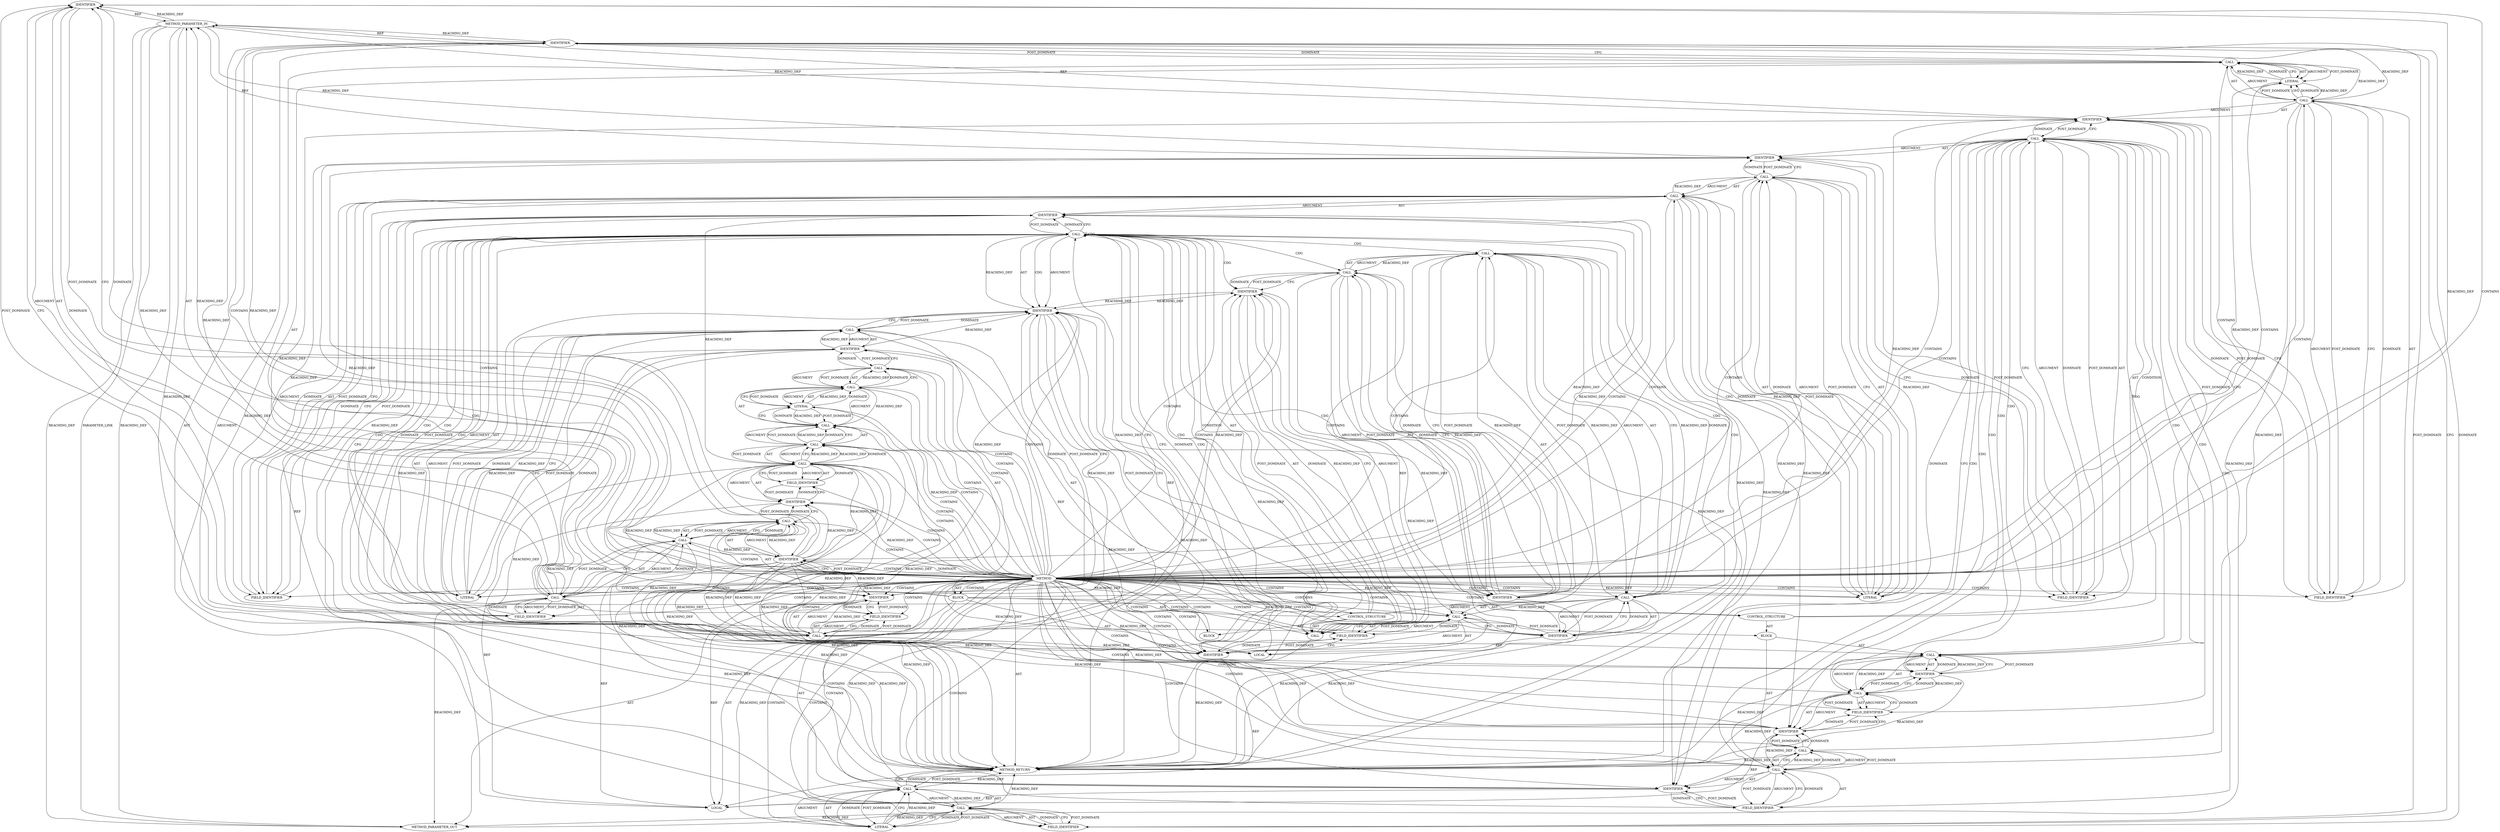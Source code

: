 digraph {
  8804 [label=IDENTIFIER ORDER=1 ARGUMENT_INDEX=1 CODE="strp" COLUMN_NUMBER=46 LINE_NUMBER=193 TYPE_FULL_NAME="tls_strparser*" NAME="strp"]
  8797 [label=METHOD_PARAMETER_IN ORDER=1 CODE="struct tls_strparser *strp" IS_VARIADIC=false COLUMN_NUMBER=40 LINE_NUMBER=191 TYPE_FULL_NAME="tls_strparser*" EVALUATION_STRATEGY="BY_VALUE" INDEX=1 NAME="strp"]
  8847 [label=IDENTIFIER ORDER=1 ARGUMENT_INDEX=1 CODE="shinfo" COLUMN_NUMBER=18 LINE_NUMBER=202 TYPE_FULL_NAME="skb_shared_info*" NAME="shinfo"]
  8828 [label=CALL ORDER=1 ARGUMENT_INDEX=1 CODE="&shinfo->frags[i]" COLUMN_NUMBER=20 METHOD_FULL_NAME="<operator>.addressOf" LINE_NUMBER=199 TYPE_FULL_NAME="<empty>" DISPATCH_TYPE="STATIC_DISPATCH" SIGNATURE="" NAME="<operator>.addressOf"]
  8823 [label=IDENTIFIER ORDER=1 ARGUMENT_INDEX=1 CODE="shinfo" COLUMN_NUMBER=18 LINE_NUMBER=198 TYPE_FULL_NAME="skb_shared_info*" NAME="shinfo"]
  8813 [label=FIELD_IDENTIFIER ORDER=2 ARGUMENT_INDEX=2 CODE="dataref" COLUMN_NUMBER=38 LINE_NUMBER=196 CANONICAL_NAME="dataref"]
  8842 [label=IDENTIFIER ORDER=1 ARGUMENT_INDEX=1 CODE="strp" COLUMN_NUMBER=6 LINE_NUMBER=201 TYPE_FULL_NAME="tls_strparser*" NAME="strp"]
  8846 [label=CALL ORDER=1 ARGUMENT_INDEX=1 CODE="shinfo->frag_list" COLUMN_NUMBER=18 METHOD_FULL_NAME="<operator>.indirectFieldAccess" LINE_NUMBER=202 TYPE_FULL_NAME="<empty>" DISPATCH_TYPE="STATIC_DISPATCH" SIGNATURE="" NAME="<operator>.indirectFieldAccess"]
  8829 [label=CALL ORDER=1 ARGUMENT_INDEX=1 CODE="shinfo->frags[i]" COLUMN_NUMBER=21 METHOD_FULL_NAME="<operator>.indirectIndexAccess" LINE_NUMBER=199 TYPE_FULL_NAME="<empty>" DISPATCH_TYPE="STATIC_DISPATCH" SIGNATURE="" NAME="<operator>.indirectIndexAccess"]
  8830 [label=CALL ORDER=1 ARGUMENT_INDEX=1 CODE="shinfo->frags" COLUMN_NUMBER=21 METHOD_FULL_NAME="<operator>.indirectFieldAccess" LINE_NUMBER=199 TYPE_FULL_NAME="<empty>" DISPATCH_TYPE="STATIC_DISPATCH" SIGNATURE="" NAME="<operator>.indirectFieldAccess"]
  8856 [label=IDENTIFIER ORDER=1 ARGUMENT_INDEX=1 CODE="strp" COLUMN_NUMBER=2 LINE_NUMBER=205 TYPE_FULL_NAME="tls_strparser*" NAME="strp"]
  8833 [label=IDENTIFIER ORDER=2 ARGUMENT_INDEX=2 CODE="i" COLUMN_NUMBER=35 LINE_NUMBER=199 TYPE_FULL_NAME="int" NAME="i"]
  8827 [label=CALL ORDER=4 ARGUMENT_INDEX=-1 CODE="__skb_frag_unref(&shinfo->frags[i], false)" COLUMN_NUMBER=3 METHOD_FULL_NAME="__skb_frag_unref" LINE_NUMBER=199 TYPE_FULL_NAME="<empty>" DISPATCH_TYPE="STATIC_DISPATCH" SIGNATURE="" NAME="__skb_frag_unref"]
  8803 [label=CALL ORDER=1 ARGUMENT_INDEX=1 CODE="strp->anchor" COLUMN_NUMBER=46 METHOD_FULL_NAME="<operator>.indirectFieldAccess" LINE_NUMBER=193 TYPE_FULL_NAME="<empty>" DISPATCH_TYPE="STATIC_DISPATCH" SIGNATURE="" NAME="<operator>.indirectFieldAccess"]
  8850 [label=CALL ORDER=1 ARGUMENT_INDEX=1 CODE="shinfo->frag_list" COLUMN_NUMBER=3 METHOD_FULL_NAME="<operator>.indirectFieldAccess" LINE_NUMBER=203 TYPE_FULL_NAME="<empty>" DISPATCH_TYPE="STATIC_DISPATCH" SIGNATURE="" NAME="<operator>.indirectFieldAccess"]
  8862 [label=FIELD_IDENTIFIER ORDER=2 ARGUMENT_INDEX=2 CODE="mixed_decrypted" COLUMN_NUMBER=2 LINE_NUMBER=206 CANONICAL_NAME="mixed_decrypted"]
  8816 [label=BLOCK ORDER=1 ARGUMENT_INDEX=-1 CODE="<empty>" COLUMN_NUMBER=2 LINE_NUMBER=198 TYPE_FULL_NAME="void"]
  8841 [label=CALL ORDER=1 ARGUMENT_INDEX=-1 CODE="strp->copy_mode" COLUMN_NUMBER=6 METHOD_FULL_NAME="<operator>.indirectFieldAccess" LINE_NUMBER=201 TYPE_FULL_NAME="<empty>" DISPATCH_TYPE="STATIC_DISPATCH" SIGNATURE="" NAME="<operator>.indirectFieldAccess"]
  8832 [label=FIELD_IDENTIFIER ORDER=2 ARGUMENT_INDEX=2 CODE="frags" COLUMN_NUMBER=21 LINE_NUMBER=199 CANONICAL_NAME="frags"]
  8859 [label=CALL ORDER=9 ARGUMENT_INDEX=-1 CODE="strp->mixed_decrypted = 0" COLUMN_NUMBER=2 METHOD_FULL_NAME="<operator>.assignment" LINE_NUMBER=206 TYPE_FULL_NAME="<empty>" DISPATCH_TYPE="STATIC_DISPATCH" SIGNATURE="" NAME="<operator>.assignment"]
  8810 [label=CALL ORDER=1 ARGUMENT_INDEX=1 CODE="&shinfo->dataref" COLUMN_NUMBER=37 METHOD_FULL_NAME="<operator>.addressOf" LINE_NUMBER=196 TYPE_FULL_NAME="<empty>" DISPATCH_TYPE="STATIC_DISPATCH" SIGNATURE="" NAME="<operator>.addressOf"]
  8836 [label=CALL ORDER=1 ARGUMENT_INDEX=1 CODE="shinfo->nr_frags" COLUMN_NUMBER=2 METHOD_FULL_NAME="<operator>.indirectFieldAccess" LINE_NUMBER=200 TYPE_FULL_NAME="<empty>" DISPATCH_TYPE="STATIC_DISPATCH" SIGNATURE="" NAME="<operator>.indirectFieldAccess"]
  8840 [label=CONTROL_STRUCTURE CONTROL_STRUCTURE_TYPE="IF" ORDER=7 PARSER_TYPE_NAME="CASTIfStatement" ARGUMENT_INDEX=-1 CODE="if (strp->copy_mode)" COLUMN_NUMBER=2 LINE_NUMBER=201]
  8796 [label=METHOD COLUMN_NUMBER=1 LINE_NUMBER=191 COLUMN_NUMBER_END=1 IS_EXTERNAL=false SIGNATURE="void tls_strp_flush_anchor_copy (tls_strparser*)" NAME="tls_strp_flush_anchor_copy" AST_PARENT_TYPE="TYPE_DECL" AST_PARENT_FULL_NAME="tls_strp.c:<global>" ORDER=10 CODE="static void tls_strp_flush_anchor_copy(struct tls_strparser *strp)
{
	struct skb_shared_info *shinfo = skb_shinfo(strp->anchor);
	int i;

	DEBUG_NET_WARN_ON_ONCE(atomic_read(&shinfo->dataref) != 1);

	for (i = 0; i < shinfo->nr_frags; i++)
		__skb_frag_unref(&shinfo->frags[i], false);
	shinfo->nr_frags = 0;
	if (strp->copy_mode) {
		kfree_skb_list(shinfo->frag_list);
		shinfo->frag_list = NULL;
	}
	strp->copy_mode = 0;
	strp->mixed_decrypted = 0;
}" FULL_NAME="tls_strp_flush_anchor_copy" LINE_NUMBER_END=207 FILENAME="tls_strp.c"]
  8857 [label=FIELD_IDENTIFIER ORDER=2 ARGUMENT_INDEX=2 CODE="copy_mode" COLUMN_NUMBER=2 LINE_NUMBER=205 CANONICAL_NAME="copy_mode"]
  8860 [label=CALL ORDER=1 ARGUMENT_INDEX=1 CODE="strp->mixed_decrypted" COLUMN_NUMBER=2 METHOD_FULL_NAME="<operator>.indirectFieldAccess" LINE_NUMBER=206 TYPE_FULL_NAME="<empty>" DISPATCH_TYPE="STATIC_DISPATCH" SIGNATURE="" NAME="<operator>.indirectFieldAccess"]
  8852 [label=FIELD_IDENTIFIER ORDER=2 ARGUMENT_INDEX=2 CODE="frag_list" COLUMN_NUMBER=3 LINE_NUMBER=203 CANONICAL_NAME="frag_list"]
  8839 [label=LITERAL ORDER=2 ARGUMENT_INDEX=2 CODE="0" COLUMN_NUMBER=21 LINE_NUMBER=200 TYPE_FULL_NAME="int"]
  8844 [label=BLOCK ORDER=2 ARGUMENT_INDEX=-1 CODE="{
		kfree_skb_list(shinfo->frag_list);
		shinfo->frag_list = NULL;
	}" COLUMN_NUMBER=23 LINE_NUMBER=201 TYPE_FULL_NAME="void"]
  8802 [label=CALL ORDER=2 ARGUMENT_INDEX=2 CODE="skb_shinfo(strp->anchor)" COLUMN_NUMBER=35 METHOD_FULL_NAME="skb_shinfo" LINE_NUMBER=193 TYPE_FULL_NAME="<empty>" DISPATCH_TYPE="STATIC_DISPATCH" SIGNATURE="" NAME="skb_shinfo"]
  8831 [label=IDENTIFIER ORDER=1 ARGUMENT_INDEX=1 CODE="shinfo" COLUMN_NUMBER=21 LINE_NUMBER=199 TYPE_FULL_NAME="skb_shared_info*" NAME="shinfo"]
  8858 [label=LITERAL ORDER=2 ARGUMENT_INDEX=2 CODE="0" COLUMN_NUMBER=20 LINE_NUMBER=205 TYPE_FULL_NAME="int"]
  8805 [label=FIELD_IDENTIFIER ORDER=2 ARGUMENT_INDEX=2 CODE="anchor" COLUMN_NUMBER=46 LINE_NUMBER=193 CANONICAL_NAME="anchor"]
  8851 [label=IDENTIFIER ORDER=1 ARGUMENT_INDEX=1 CODE="shinfo" COLUMN_NUMBER=3 LINE_NUMBER=203 TYPE_FULL_NAME="skb_shared_info*" NAME="shinfo"]
  8811 [label=CALL ORDER=1 ARGUMENT_INDEX=1 CODE="shinfo->dataref" COLUMN_NUMBER=38 METHOD_FULL_NAME="<operator>.indirectFieldAccess" LINE_NUMBER=196 TYPE_FULL_NAME="<empty>" DISPATCH_TYPE="STATIC_DISPATCH" SIGNATURE="" NAME="<operator>.indirectFieldAccess"]
  8814 [label=LITERAL ORDER=2 ARGUMENT_INDEX=2 CODE="1" COLUMN_NUMBER=58 LINE_NUMBER=196 TYPE_FULL_NAME="int"]
  8837 [label=IDENTIFIER ORDER=1 ARGUMENT_INDEX=1 CODE="shinfo" COLUMN_NUMBER=2 LINE_NUMBER=200 TYPE_FULL_NAME="skb_shared_info*" NAME="shinfo"]
  8808 [label=CALL ORDER=1 ARGUMENT_INDEX=1 CODE="atomic_read(&shinfo->dataref) != 1" COLUMN_NUMBER=25 METHOD_FULL_NAME="<operator>.notEquals" LINE_NUMBER=196 TYPE_FULL_NAME="<empty>" DISPATCH_TYPE="STATIC_DISPATCH" SIGNATURE="" NAME="<operator>.notEquals"]
  8838 [label=FIELD_IDENTIFIER ORDER=2 ARGUMENT_INDEX=2 CODE="nr_frags" COLUMN_NUMBER=2 LINE_NUMBER=200 CANONICAL_NAME="nr_frags"]
  8834 [label=IDENTIFIER ORDER=2 ARGUMENT_INDEX=2 CODE="false" COLUMN_NUMBER=39 LINE_NUMBER=199 TYPE_FULL_NAME="ANY" NAME="false"]
  8848 [label=FIELD_IDENTIFIER ORDER=2 ARGUMENT_INDEX=2 CODE="frag_list" COLUMN_NUMBER=18 LINE_NUMBER=202 CANONICAL_NAME="frag_list"]
  8824 [label=FIELD_IDENTIFIER ORDER=2 ARGUMENT_INDEX=2 CODE="nr_frags" COLUMN_NUMBER=18 LINE_NUMBER=198 CANONICAL_NAME="nr_frags"]
  8864 [label=METHOD_RETURN ORDER=3 CODE="RET" COLUMN_NUMBER=1 LINE_NUMBER=191 TYPE_FULL_NAME="void" EVALUATION_STRATEGY="BY_VALUE"]
  8854 [label=CALL ORDER=8 ARGUMENT_INDEX=-1 CODE="strp->copy_mode = 0" COLUMN_NUMBER=2 METHOD_FULL_NAME="<operator>.assignment" LINE_NUMBER=205 TYPE_FULL_NAME="<empty>" DISPATCH_TYPE="STATIC_DISPATCH" SIGNATURE="" NAME="<operator>.assignment"]
  21515 [label=METHOD_PARAMETER_OUT ORDER=1 CODE="struct tls_strparser *strp" IS_VARIADIC=false COLUMN_NUMBER=40 LINE_NUMBER=191 TYPE_FULL_NAME="tls_strparser*" EVALUATION_STRATEGY="BY_VALUE" INDEX=1 NAME="strp"]
  8822 [label=CALL ORDER=2 ARGUMENT_INDEX=2 CODE="shinfo->nr_frags" COLUMN_NUMBER=18 METHOD_FULL_NAME="<operator>.indirectFieldAccess" LINE_NUMBER=198 TYPE_FULL_NAME="<empty>" DISPATCH_TYPE="STATIC_DISPATCH" SIGNATURE="" NAME="<operator>.indirectFieldAccess"]
  8826 [label=IDENTIFIER ORDER=1 ARGUMENT_INDEX=1 CODE="i" COLUMN_NUMBER=36 LINE_NUMBER=198 TYPE_FULL_NAME="int" NAME="i"]
  8843 [label=FIELD_IDENTIFIER ORDER=2 ARGUMENT_INDEX=2 CODE="copy_mode" COLUMN_NUMBER=6 LINE_NUMBER=201 CANONICAL_NAME="copy_mode"]
  8799 [label=LOCAL ORDER=1 CODE="struct skb_shared_info* shinfo" COLUMN_NUMBER=25 LINE_NUMBER=193 TYPE_FULL_NAME="skb_shared_info*" NAME="shinfo"]
  8806 [label=LOCAL ORDER=3 CODE="int i" COLUMN_NUMBER=6 LINE_NUMBER=194 TYPE_FULL_NAME="int" NAME="i"]
  8798 [label=BLOCK ORDER=2 ARGUMENT_INDEX=-1 CODE="{
	struct skb_shared_info *shinfo = skb_shinfo(strp->anchor);
	int i;

	DEBUG_NET_WARN_ON_ONCE(atomic_read(&shinfo->dataref) != 1);

	for (i = 0; i < shinfo->nr_frags; i++)
		__skb_frag_unref(&shinfo->frags[i], false);
	shinfo->nr_frags = 0;
	if (strp->copy_mode) {
		kfree_skb_list(shinfo->frag_list);
		shinfo->frag_list = NULL;
	}
	strp->copy_mode = 0;
	strp->mixed_decrypted = 0;
}" COLUMN_NUMBER=1 LINE_NUMBER=192 TYPE_FULL_NAME="void"]
  8815 [label=CONTROL_STRUCTURE CONTROL_STRUCTURE_TYPE="FOR" ORDER=5 PARSER_TYPE_NAME="CASTForStatement" ARGUMENT_INDEX=-1 CODE="for (i = 0;i < shinfo->nr_frags;i++)" COLUMN_NUMBER=2 LINE_NUMBER=198]
  8835 [label=CALL ORDER=6 ARGUMENT_INDEX=-1 CODE="shinfo->nr_frags = 0" COLUMN_NUMBER=2 METHOD_FULL_NAME="<operator>.assignment" LINE_NUMBER=200 TYPE_FULL_NAME="<empty>" DISPATCH_TYPE="STATIC_DISPATCH" SIGNATURE="" NAME="<operator>.assignment"]
  8845 [label=CALL ORDER=1 ARGUMENT_INDEX=-1 CODE="kfree_skb_list(shinfo->frag_list)" COLUMN_NUMBER=3 METHOD_FULL_NAME="kfree_skb_list" LINE_NUMBER=202 TYPE_FULL_NAME="<empty>" DISPATCH_TYPE="STATIC_DISPATCH" SIGNATURE="" NAME="kfree_skb_list"]
  8855 [label=CALL ORDER=1 ARGUMENT_INDEX=1 CODE="strp->copy_mode" COLUMN_NUMBER=2 METHOD_FULL_NAME="<operator>.indirectFieldAccess" LINE_NUMBER=205 TYPE_FULL_NAME="<empty>" DISPATCH_TYPE="STATIC_DISPATCH" SIGNATURE="" NAME="<operator>.indirectFieldAccess"]
  8800 [label=CALL ORDER=2 ARGUMENT_INDEX=-1 CODE="*shinfo = skb_shinfo(strp->anchor)" COLUMN_NUMBER=25 METHOD_FULL_NAME="<operator>.assignment" LINE_NUMBER=193 TYPE_FULL_NAME="<empty>" DISPATCH_TYPE="STATIC_DISPATCH" SIGNATURE="" NAME="<operator>.assignment"]
  8861 [label=IDENTIFIER ORDER=1 ARGUMENT_INDEX=1 CODE="strp" COLUMN_NUMBER=2 LINE_NUMBER=206 TYPE_FULL_NAME="tls_strparser*" NAME="strp"]
  8807 [label=CALL ORDER=4 ARGUMENT_INDEX=-1 CODE="DEBUG_NET_WARN_ON_ONCE(atomic_read(&shinfo->dataref) != 1)" COLUMN_NUMBER=2 METHOD_FULL_NAME="DEBUG_NET_WARN_ON_ONCE" LINE_NUMBER=196 TYPE_FULL_NAME="<empty>" DISPATCH_TYPE="STATIC_DISPATCH" SIGNATURE="" NAME="DEBUG_NET_WARN_ON_ONCE"]
  8818 [label=IDENTIFIER ORDER=1 ARGUMENT_INDEX=1 CODE="i" COLUMN_NUMBER=7 LINE_NUMBER=198 TYPE_FULL_NAME="int" NAME="i"]
  8809 [label=CALL ORDER=1 ARGUMENT_INDEX=1 CODE="atomic_read(&shinfo->dataref)" COLUMN_NUMBER=25 METHOD_FULL_NAME="atomic_read" LINE_NUMBER=196 TYPE_FULL_NAME="<empty>" DISPATCH_TYPE="STATIC_DISPATCH" SIGNATURE="" NAME="atomic_read"]
  8849 [label=CALL ORDER=2 ARGUMENT_INDEX=-1 CODE="shinfo->frag_list = NULL" COLUMN_NUMBER=3 METHOD_FULL_NAME="<operator>.assignment" LINE_NUMBER=203 TYPE_FULL_NAME="<empty>" DISPATCH_TYPE="STATIC_DISPATCH" SIGNATURE="" NAME="<operator>.assignment"]
  8853 [label=IDENTIFIER ORDER=2 ARGUMENT_INDEX=2 CODE="NULL" COLUMN_NUMBER=23 LINE_NUMBER=203 TYPE_FULL_NAME="ANY" NAME="NULL"]
  8801 [label=IDENTIFIER ORDER=1 ARGUMENT_INDEX=1 CODE="shinfo" COLUMN_NUMBER=26 LINE_NUMBER=193 TYPE_FULL_NAME="skb_shared_info*" NAME="shinfo"]
  8863 [label=LITERAL ORDER=2 ARGUMENT_INDEX=2 CODE="0" COLUMN_NUMBER=26 LINE_NUMBER=206 TYPE_FULL_NAME="int"]
  8820 [label=CALL ORDER=2 ARGUMENT_INDEX=2 CODE="i < shinfo->nr_frags" COLUMN_NUMBER=14 METHOD_FULL_NAME="<operator>.lessThan" LINE_NUMBER=198 TYPE_FULL_NAME="<empty>" DISPATCH_TYPE="STATIC_DISPATCH" SIGNATURE="" NAME="<operator>.lessThan"]
  8825 [label=CALL ORDER=3 ARGUMENT_INDEX=3 CODE="i++" COLUMN_NUMBER=36 METHOD_FULL_NAME="<operator>.postIncrement" LINE_NUMBER=198 TYPE_FULL_NAME="<empty>" DISPATCH_TYPE="STATIC_DISPATCH" SIGNATURE="" NAME="<operator>.postIncrement"]
  8817 [label=CALL ORDER=1 ARGUMENT_INDEX=-1 CODE="i = 0" COLUMN_NUMBER=7 METHOD_FULL_NAME="<operator>.assignment" LINE_NUMBER=198 TYPE_FULL_NAME="<empty>" DISPATCH_TYPE="STATIC_DISPATCH" SIGNATURE="" NAME="<operator>.assignment"]
  8821 [label=IDENTIFIER ORDER=1 ARGUMENT_INDEX=1 CODE="i" COLUMN_NUMBER=14 LINE_NUMBER=198 TYPE_FULL_NAME="int" NAME="i"]
  8812 [label=IDENTIFIER ORDER=1 ARGUMENT_INDEX=1 CODE="shinfo" COLUMN_NUMBER=38 LINE_NUMBER=196 TYPE_FULL_NAME="skb_shared_info*" NAME="shinfo"]
  8819 [label=LITERAL ORDER=2 ARGUMENT_INDEX=2 CODE="0" COLUMN_NUMBER=11 LINE_NUMBER=198 TYPE_FULL_NAME="int"]
  8863 -> 8859 [label=CFG ]
  8833 -> 8829 [label=CFG ]
  8846 -> 8845 [label=CFG ]
  8822 -> 8821 [label=REACHING_DEF VARIABLE="shinfo->nr_frags"]
  8813 -> 8812 [label=POST_DOMINATE ]
  8796 -> 21515 [label=AST ]
  8803 -> 8805 [label=ARGUMENT ]
  8854 -> 8858 [label=AST ]
  8803 -> 8804 [label=AST ]
  8827 -> 8826 [label=CFG ]
  8818 -> 8819 [label=DOMINATE ]
  8796 -> 8827 [label=CONTAINS ]
  8820 -> 8822 [label=AST ]
  8820 -> 8824 [label=CDG ]
  8855 -> 8858 [label=CFG ]
  8796 -> 8813 [label=CONTAINS ]
  8826 -> 8827 [label=POST_DOMINATE ]
  8809 -> 8808 [label=REACHING_DEF VARIABLE="atomic_read(&shinfo->dataref)"]
  8821 -> 8823 [label=DOMINATE ]
  8838 -> 8836 [label=CFG ]
  8820 -> 8831 [label=DOMINATE ]
  8829 -> 8864 [label=REACHING_DEF VARIABLE="shinfo->frags[i]"]
  8836 -> 8838 [label=AST ]
  8821 -> 8864 [label=REACHING_DEF VARIABLE="i"]
  8796 -> 8843 [label=CONTAINS ]
  8796 -> 8861 [label=REACHING_DEF VARIABLE=""]
  8802 -> 8800 [label=CFG ]
  8845 -> 8864 [label=REACHING_DEF VARIABLE="kfree_skb_list(shinfo->frag_list)"]
  8801 -> 8804 [label=CFG ]
  8834 -> 8864 [label=REACHING_DEF VARIABLE="false"]
  8860 -> 8862 [label=POST_DOMINATE ]
  8830 -> 8832 [label=AST ]
  8800 -> 8864 [label=REACHING_DEF VARIABLE="*shinfo = skb_shinfo(strp->anchor)"]
  8796 -> 8814 [label=REACHING_DEF VARIABLE=""]
  8841 -> 8856 [label=CFG ]
  8852 -> 8851 [label=POST_DOMINATE ]
  8812 -> 8799 [label=REF ]
  8827 -> 8834 [label=AST ]
  8849 -> 8853 [label=POST_DOMINATE ]
  8796 -> 8819 [label=REACHING_DEF VARIABLE=""]
  8798 -> 8815 [label=AST ]
  8796 -> 8801 [label=CONTAINS ]
  8847 -> 8848 [label=DOMINATE ]
  8796 -> 8805 [label=CONTAINS ]
  8814 -> 8808 [label=REACHING_DEF VARIABLE="1"]
  8846 -> 8851 [label=REACHING_DEF VARIABLE="shinfo->frag_list"]
  8797 -> 8861 [label=REACHING_DEF VARIABLE="strp"]
  8796 -> 8807 [label=CONTAINS ]
  8796 -> 8847 [label=REACHING_DEF VARIABLE=""]
  8861 -> 8862 [label=DOMINATE ]
  8835 -> 8842 [label=CFG ]
  8823 -> 8824 [label=DOMINATE ]
  8839 -> 8835 [label=REACHING_DEF VARIABLE="0"]
  8829 -> 8830 [label=AST ]
  8797 -> 8842 [label=REACHING_DEF VARIABLE="strp"]
  8805 -> 8803 [label=DOMINATE ]
  8821 -> 8822 [label=REACHING_DEF VARIABLE="i"]
  8859 -> 8863 [label=ARGUMENT ]
  8841 -> 8847 [label=CDG ]
  8811 -> 8864 [label=REACHING_DEF VARIABLE="shinfo->dataref"]
  8839 -> 8836 [label=REACHING_DEF VARIABLE="0"]
  8860 -> 21515 [label=REACHING_DEF VARIABLE="strp->mixed_decrypted"]
  8811 -> 8813 [label=POST_DOMINATE ]
  8796 -> 8831 [label=REACHING_DEF VARIABLE=""]
  8796 -> 8840 [label=CONTAINS ]
  8796 -> 8832 [label=CONTAINS ]
  8859 -> 8863 [label=POST_DOMINATE ]
  8860 -> 8862 [label=ARGUMENT ]
  8796 -> 8817 [label=CONTAINS ]
  8797 -> 8864 [label=REACHING_DEF VARIABLE="strp"]
  8826 -> 8825 [label=DOMINATE ]
  8856 -> 8857 [label=CFG ]
  8845 -> 8851 [label=CFG ]
  8817 -> 8819 [label=AST ]
  8807 -> 8808 [label=AST ]
  8855 -> 8857 [label=POST_DOMINATE ]
  8827 -> 8834 [label=ARGUMENT ]
  8833 -> 8829 [label=DOMINATE ]
  8796 -> 8859 [label=CONTAINS ]
  8845 -> 8846 [label=AST ]
  8829 -> 8828 [label=CFG ]
  8820 -> 8822 [label=POST_DOMINATE ]
  8802 -> 8801 [label=REACHING_DEF VARIABLE="skb_shinfo(strp->anchor)"]
  8796 -> 8849 [label=CONTAINS ]
  8841 -> 8843 [label=AST ]
  8855 -> 8856 [label=AST ]
  8808 -> 8814 [label=POST_DOMINATE ]
  8815 -> 8816 [label=AST ]
  8833 -> 8830 [label=POST_DOMINATE ]
  8859 -> 8863 [label=AST ]
  8809 -> 8814 [label=CFG ]
  8810 -> 8811 [label=POST_DOMINATE ]
  8857 -> 8856 [label=POST_DOMINATE ]
  8796 -> 8835 [label=CONTAINS ]
  8808 -> 8814 [label=ARGUMENT ]
  8796 -> 8856 [label=REACHING_DEF VARIABLE=""]
  8858 -> 8854 [label=REACHING_DEF VARIABLE="0"]
  8796 -> 8822 [label=CONTAINS ]
  8839 -> 8836 [label=POST_DOMINATE ]
  8832 -> 8831 [label=POST_DOMINATE ]
  8843 -> 8841 [label=DOMINATE ]
  8860 -> 8864 [label=REACHING_DEF VARIABLE="strp->mixed_decrypted"]
  8826 -> 8825 [label=REACHING_DEF VARIABLE="i"]
  8803 -> 8802 [label=DOMINATE ]
  8811 -> 8851 [label=REACHING_DEF VARIABLE="shinfo->dataref"]
  8851 -> 8852 [label=CFG ]
  8803 -> 8861 [label=REACHING_DEF VARIABLE="strp->anchor"]
  8796 -> 8818 [label=CONTAINS ]
  8804 -> 8805 [label=CFG ]
  8796 -> 8801 [label=DOMINATE ]
  8797 -> 8803 [label=REACHING_DEF VARIABLE="strp"]
  8840 -> 8844 [label=AST ]
  8796 -> 8804 [label=REACHING_DEF VARIABLE=""]
  8841 -> 8852 [label=CDG ]
  8846 -> 8845 [label=REACHING_DEF VARIABLE="shinfo->frag_list"]
  8862 -> 8861 [label=POST_DOMINATE ]
  8860 -> 8862 [label=AST ]
  8800 -> 8802 [label=AST ]
  8853 -> 8849 [label=DOMINATE ]
  8815 -> 8825 [label=AST ]
  8820 -> 8831 [label=CDG ]
  8840 -> 8841 [label=CONDITION ]
  8841 -> 8843 [label=ARGUMENT ]
  8815 -> 8827 [label=AST ]
  8828 -> 8829 [label=POST_DOMINATE ]
  8832 -> 8830 [label=DOMINATE ]
  8845 -> 8851 [label=DOMINATE ]
  8841 -> 8849 [label=CDG ]
  8829 -> 8833 [label=AST ]
  8828 -> 8834 [label=DOMINATE ]
  8857 -> 8855 [label=CFG ]
  8807 -> 8808 [label=ARGUMENT ]
  8849 -> 8850 [label=AST ]
  8813 -> 8811 [label=DOMINATE ]
  8801 -> 8831 [label=REACHING_DEF VARIABLE="shinfo"]
  8796 -> 8821 [label=REACHING_DEF VARIABLE=""]
  8812 -> 8813 [label=DOMINATE ]
  8796 -> 8861 [label=CONTAINS ]
  8842 -> 8835 [label=POST_DOMINATE ]
  8828 -> 8829 [label=REACHING_DEF VARIABLE="&shinfo->frags[i]"]
  8841 -> 8843 [label=POST_DOMINATE ]
  8796 -> 8833 [label=REACHING_DEF VARIABLE=""]
  8798 -> 8800 [label=AST ]
  8820 -> 8834 [label=CDG ]
  8796 -> 8851 [label=CONTAINS ]
  8843 -> 8842 [label=POST_DOMINATE ]
  8796 -> 8841 [label=CONTAINS ]
  8796 -> 8853 [label=REACHING_DEF VARIABLE=""]
  8822 -> 8820 [label=REACHING_DEF VARIABLE="shinfo->nr_frags"]
  8811 -> 8813 [label=ARGUMENT ]
  8828 -> 8864 [label=REACHING_DEF VARIABLE="&shinfo->frags[i]"]
  8834 -> 8828 [label=POST_DOMINATE ]
  8803 -> 8805 [label=POST_DOMINATE ]
  8834 -> 8827 [label=DOMINATE ]
  8854 -> 8864 [label=REACHING_DEF VARIABLE="strp->copy_mode = 0"]
  8820 -> 8864 [label=REACHING_DEF VARIABLE="i < shinfo->nr_frags"]
  8829 -> 8828 [label=REACHING_DEF VARIABLE="shinfo->frags[i]"]
  8856 -> 8849 [label=POST_DOMINATE ]
  8796 -> 8847 [label=CONTAINS ]
  8856 -> 8841 [label=POST_DOMINATE ]
  8803 -> 8804 [label=ARGUMENT ]
  8836 -> 8839 [label=CFG ]
  8796 -> 8820 [label=CONTAINS ]
  8830 -> 8831 [label=ARGUMENT ]
  8802 -> 8864 [label=REACHING_DEF VARIABLE="skb_shinfo(strp->anchor)"]
  8796 -> 8809 [label=CONTAINS ]
  8837 -> 8838 [label=DOMINATE ]
  8820 -> 8821 [label=ARGUMENT ]
  8858 -> 8854 [label=DOMINATE ]
  8811 -> 8847 [label=REACHING_DEF VARIABLE="shinfo->dataref"]
  8854 -> 8855 [label=AST ]
  8796 -> 8830 [label=CONTAINS ]
  8855 -> 8856 [label=ARGUMENT ]
  8859 -> 8864 [label=REACHING_DEF VARIABLE="strp->mixed_decrypted = 0"]
  8846 -> 8847 [label=ARGUMENT ]
  8852 -> 8850 [label=CFG ]
  8860 -> 8861 [label=ARGUMENT ]
  8851 -> 8845 [label=POST_DOMINATE ]
  8841 -> 8848 [label=CDG ]
  8811 -> 8813 [label=AST ]
  8798 -> 8840 [label=AST ]
  8844 -> 8845 [label=AST ]
  8840 -> 8841 [label=AST ]
  8801 -> 8846 [label=REACHING_DEF VARIABLE="shinfo"]
  8820 -> 8833 [label=CDG ]
  8797 -> 8804 [label=REACHING_DEF VARIABLE="strp"]
  8830 -> 8832 [label=POST_DOMINATE ]
  8796 -> 8821 [label=CONTAINS ]
  8796 -> 8798 [label=AST ]
  8860 -> 8861 [label=AST ]
  8850 -> 8851 [label=ARGUMENT ]
  8811 -> 8810 [label=CFG ]
  8798 -> 8859 [label=AST ]
  8803 -> 8856 [label=REACHING_DEF VARIABLE="strp->anchor"]
  8796 -> 8825 [label=CONTAINS ]
  8857 -> 8855 [label=DOMINATE ]
  8814 -> 8809 [label=REACHING_DEF VARIABLE="1"]
  8797 -> 21515 [label=REACHING_DEF VARIABLE="strp"]
  8797 -> 21515 [label=REACHING_DEF VARIABLE="strp"]
  8810 -> 8811 [label=AST ]
  8796 -> 8797 [label=AST ]
  8796 -> 8831 [label=CONTAINS ]
  8813 -> 8811 [label=CFG ]
  8849 -> 8864 [label=REACHING_DEF VARIABLE="shinfo->frag_list = NULL"]
  8817 -> 8819 [label=ARGUMENT ]
  8810 -> 8811 [label=ARGUMENT ]
  8820 -> 8837 [label=DOMINATE ]
  8796 -> 8823 [label=CONTAINS ]
  8841 -> 8845 [label=CDG ]
  8841 -> 8847 [label=DOMINATE ]
  8854 -> 8861 [label=DOMINATE ]
  8802 -> 8800 [label=DOMINATE ]
  8801 -> 8864 [label=REACHING_DEF VARIABLE="shinfo"]
  8830 -> 8832 [label=ARGUMENT ]
  8798 -> 8806 [label=AST ]
  8855 -> 8857 [label=AST ]
  8838 -> 8836 [label=DOMINATE ]
  8835 -> 8864 [label=REACHING_DEF VARIABLE="shinfo->nr_frags = 0"]
  8838 -> 8837 [label=POST_DOMINATE ]
  8846 -> 8848 [label=POST_DOMINATE ]
  8822 -> 8820 [label=CFG ]
  8855 -> 8858 [label=DOMINATE ]
  8825 -> 8821 [label=CFG ]
  8858 -> 8855 [label=REACHING_DEF VARIABLE="0"]
  8796 -> 8823 [label=REACHING_DEF VARIABLE=""]
  8856 -> 8797 [label=REF ]
  8817 -> 8818 [label=AST ]
  8825 -> 8864 [label=REACHING_DEF VARIABLE="i++"]
  8853 -> 8850 [label=POST_DOMINATE ]
  8796 -> 8854 [label=CONTAINS ]
  8821 -> 8823 [label=CFG ]
  8847 -> 8848 [label=CFG ]
  8836 -> 8847 [label=REACHING_DEF VARIABLE="shinfo->nr_frags"]
  8855 -> 8864 [label=REACHING_DEF VARIABLE="strp->copy_mode"]
  8818 -> 8807 [label=POST_DOMINATE ]
  8835 -> 8836 [label=AST ]
  8796 -> 8801 [label=CFG ]
  8839 -> 8835 [label=DOMINATE ]
  8850 -> 8852 [label=POST_DOMINATE ]
  8826 -> 8825 [label=CFG ]
  8796 -> 8810 [label=CONTAINS ]
  8798 -> 8854 [label=AST ]
  8856 -> 8857 [label=DOMINATE ]
  8847 -> 8799 [label=REF ]
  8801 -> 8830 [label=REACHING_DEF VARIABLE="shinfo"]
  8814 -> 8808 [label=DOMINATE ]
  8822 -> 8823 [label=AST ]
  8797 -> 8856 [label=REACHING_DEF VARIABLE="strp"]
  8861 -> 8797 [label=REF ]
  8803 -> 8842 [label=REACHING_DEF VARIABLE="strp->anchor"]
  8801 -> 8851 [label=REACHING_DEF VARIABLE="shinfo"]
  8831 -> 8799 [label=REF ]
  8820 -> 8825 [label=CDG ]
  8807 -> 8864 [label=REACHING_DEF VARIABLE="DEBUG_NET_WARN_ON_ONCE(atomic_read(&shinfo->dataref) != 1)"]
  8850 -> 8853 [label=CFG ]
  8796 -> 8858 [label=REACHING_DEF VARIABLE=""]
  8821 -> 8825 [label=POST_DOMINATE ]
  8796 -> 8844 [label=CONTAINS ]
  8854 -> 8858 [label=ARGUMENT ]
  8858 -> 8855 [label=POST_DOMINATE ]
  8821 -> 8833 [label=REACHING_DEF VARIABLE="i"]
  8819 -> 8817 [label=DOMINATE ]
  8823 -> 8824 [label=CFG ]
  8824 -> 8822 [label=CFG ]
  8801 -> 8800 [label=REACHING_DEF VARIABLE="shinfo"]
  8835 -> 8842 [label=DOMINATE ]
  8796 -> 8800 [label=CONTAINS ]
  8831 -> 8832 [label=CFG ]
  8861 -> 8854 [label=POST_DOMINATE ]
  8841 -> 8842 [label=ARGUMENT ]
  8796 -> 8860 [label=CONTAINS ]
  8796 -> 8808 [label=CONTAINS ]
  8827 -> 8826 [label=DOMINATE ]
  8808 -> 8807 [label=REACHING_DEF VARIABLE="atomic_read(&shinfo->dataref) != 1"]
  8796 -> 8856 [label=CONTAINS ]
  8835 -> 8839 [label=ARGUMENT ]
  8848 -> 8847 [label=POST_DOMINATE ]
  8819 -> 8818 [label=POST_DOMINATE ]
  8797 -> 21515 [label=PARAMETER_LINK ]
  8819 -> 8818 [label=REACHING_DEF VARIABLE="0"]
  8819 -> 8817 [label=REACHING_DEF VARIABLE="0"]
  8850 -> 8864 [label=REACHING_DEF VARIABLE="shinfo->frag_list"]
  8821 -> 8820 [label=REACHING_DEF VARIABLE="i"]
  8828 -> 8829 [label=ARGUMENT ]
  8801 -> 8823 [label=REACHING_DEF VARIABLE="shinfo"]
  8846 -> 8847 [label=AST ]
  8804 -> 8797 [label=REF ]
  8864 -> 8859 [label=POST_DOMINATE ]
  8798 -> 8799 [label=AST ]
  8808 -> 8864 [label=REACHING_DEF VARIABLE="atomic_read(&shinfo->dataref) != 1"]
  8801 -> 8812 [label=REACHING_DEF VARIABLE="shinfo"]
  8836 -> 8839 [label=DOMINATE ]
  8859 -> 8864 [label=CFG ]
  8827 -> 8864 [label=REACHING_DEF VARIABLE="__skb_frag_unref(&shinfo->frags[i], false)"]
  8798 -> 8835 [label=AST ]
  8822 -> 8824 [label=POST_DOMINATE ]
  8822 -> 8823 [label=ARGUMENT ]
  8820 -> 8831 [label=CFG ]
  8820 -> 8831 [label=CFG ]
  8842 -> 8843 [label=CFG ]
  8820 -> 8822 [label=CDG ]
  8830 -> 8833 [label=CFG ]
  8820 -> 8821 [label=AST ]
  8863 -> 8859 [label=REACHING_DEF VARIABLE="0"]
  8846 -> 8848 [label=ARGUMENT ]
  8839 -> 8835 [label=CFG ]
  8851 -> 8852 [label=DOMINATE ]
  8836 -> 8851 [label=REACHING_DEF VARIABLE="shinfo->nr_frags"]
  8850 -> 8852 [label=AST ]
  8810 -> 8809 [label=REACHING_DEF VARIABLE="&shinfo->dataref"]
  8843 -> 8841 [label=CFG ]
  8816 -> 8817 [label=AST ]
  8796 -> 8826 [label=CONTAINS ]
  8822 -> 8823 [label=REACHING_DEF VARIABLE="shinfo->nr_frags"]
  8859 -> 8864 [label=DOMINATE ]
  8837 -> 8838 [label=CFG ]
  8808 -> 8809 [label=AST ]
  8796 -> 8816 [label=CONTAINS ]
  8853 -> 8849 [label=REACHING_DEF VARIABLE="NULL"]
  8854 -> 8861 [label=CFG ]
  8822 -> 8824 [label=AST ]
  8855 -> 8854 [label=REACHING_DEF VARIABLE="strp->copy_mode"]
  8834 -> 8827 [label=CFG ]
  8796 -> 8812 [label=REACHING_DEF VARIABLE=""]
  8796 -> 8833 [label=CONTAINS ]
  8830 -> 8831 [label=AST ]
  8851 -> 8799 [label=REF ]
  8820 -> 8827 [label=CDG ]
  8854 -> 8855 [label=ARGUMENT ]
  8833 -> 8806 [label=REF ]
  8855 -> 8857 [label=ARGUMENT ]
  8803 -> 8864 [label=REACHING_DEF VARIABLE="strp->anchor"]
  8803 -> 8802 [label=REACHING_DEF VARIABLE="strp->anchor"]
  8811 -> 8837 [label=REACHING_DEF VARIABLE="shinfo->dataref"]
  8801 -> 8796 [label=POST_DOMINATE ]
  8818 -> 8821 [label=REACHING_DEF VARIABLE="i"]
  8820 -> 8837 [label=CFG ]
  8818 -> 8819 [label=CFG ]
  8796 -> 8815 [label=CONTAINS ]
  8841 -> 8846 [label=CDG ]
  8817 -> 8818 [label=ARGUMENT ]
  8800 -> 8812 [label=DOMINATE ]
  8860 -> 8863 [label=CFG ]
  8800 -> 8801 [label=AST ]
  8805 -> 8804 [label=POST_DOMINATE ]
  8841 -> 8847 [label=CFG ]
  8803 -> 8802 [label=CFG ]
  8829 -> 8833 [label=ARGUMENT ]
  8802 -> 8803 [label=POST_DOMINATE ]
  8796 -> 8864 [label=AST ]
  8825 -> 8826 [label=POST_DOMINATE ]
  8822 -> 8820 [label=DOMINATE ]
  8820 -> 8829 [label=CDG ]
  8809 -> 8810 [label=POST_DOMINATE ]
  8815 -> 8820 [label=CONDITION ]
  8860 -> 8863 [label=DOMINATE ]
  8828 -> 8829 [label=AST ]
  8835 -> 8836 [label=ARGUMENT ]
  8808 -> 8807 [label=DOMINATE ]
  8860 -> 8859 [label=REACHING_DEF VARIABLE="strp->mixed_decrypted"]
  8855 -> 8861 [label=REACHING_DEF VARIABLE="strp->copy_mode"]
  8836 -> 8837 [label=AST ]
  8801 -> 8799 [label=REF ]
  8819 -> 8817 [label=CFG ]
  8836 -> 8864 [label=REACHING_DEF VARIABLE="shinfo->nr_frags"]
  8801 -> 8837 [label=REACHING_DEF VARIABLE="shinfo"]
  8812 -> 8800 [label=POST_DOMINATE ]
  8798 -> 8807 [label=AST ]
  8826 -> 8806 [label=REF ]
  8796 -> 8803 [label=CONTAINS ]
  8820 -> 8821 [label=CDG ]
  8846 -> 8848 [label=AST ]
  8796 -> 8850 [label=CONTAINS ]
  8820 -> 8832 [label=CDG ]
  8796 -> 8814 [label=CONTAINS ]
  8796 -> 8802 [label=CONTAINS ]
  8796 -> 8819 [label=CONTAINS ]
  8855 -> 21515 [label=REACHING_DEF VARIABLE="strp->copy_mode"]
  8810 -> 8809 [label=DOMINATE ]
  8796 -> 8836 [label=CONTAINS ]
  8841 -> 8856 [label=DOMINATE ]
  8824 -> 8822 [label=DOMINATE ]
  8836 -> 8838 [label=ARGUMENT ]
  8818 -> 8806 [label=REF ]
  8796 -> 8798 [label=CONTAINS ]
  8863 -> 8860 [label=POST_DOMINATE ]
  8817 -> 8821 [label=DOMINATE ]
  8800 -> 8801 [label=ARGUMENT ]
  8796 -> 8848 [label=CONTAINS ]
  8803 -> 8805 [label=AST ]
  8820 -> 8823 [label=CDG ]
  8801 -> 8822 [label=REACHING_DEF VARIABLE="shinfo"]
  8830 -> 8833 [label=DOMINATE ]
  8811 -> 8823 [label=REACHING_DEF VARIABLE="shinfo->dataref"]
  8814 -> 8809 [label=POST_DOMINATE ]
  8861 -> 8862 [label=CFG ]
  8802 -> 8803 [label=ARGUMENT ]
  8842 -> 8797 [label=REF ]
  8808 -> 8814 [label=AST ]
  8807 -> 8808 [label=POST_DOMINATE ]
  8796 -> 8853 [label=CONTAINS ]
  8796 -> 8863 [label=CONTAINS ]
  8823 -> 8799 [label=REF ]
  8801 -> 8804 [label=DOMINATE ]
  8850 -> 8852 [label=ARGUMENT ]
  8808 -> 8809 [label=ARGUMENT ]
  8849 -> 8850 [label=ARGUMENT ]
  8821 -> 8806 [label=REF ]
  8796 -> 8842 [label=REACHING_DEF VARIABLE=""]
  8862 -> 8860 [label=DOMINATE ]
  8845 -> 8846 [label=ARGUMENT ]
  8796 -> 8837 [label=REACHING_DEF VARIABLE=""]
  8796 -> 8826 [label=REACHING_DEF VARIABLE=""]
  8853 -> 8849 [label=CFG ]
  8841 -> 8842 [label=AST ]
  8807 -> 8818 [label=CFG ]
  8796 -> 8852 [label=CONTAINS ]
  8820 -> 8820 [label=CDG ]
  8863 -> 8860 [label=REACHING_DEF VARIABLE="0"]
  8829 -> 8830 [label=REACHING_DEF VARIABLE="shinfo->frags[i]"]
  8801 -> 8847 [label=REACHING_DEF VARIABLE="shinfo"]
  8835 -> 8839 [label=AST ]
  8817 -> 8821 [label=CFG ]
  8842 -> 8843 [label=DOMINATE ]
  8815 -> 8820 [label=AST ]
  8849 -> 8853 [label=ARGUMENT ]
  8810 -> 8864 [label=REACHING_DEF VARIABLE="&shinfo->dataref"]
  8812 -> 8813 [label=CFG ]
  8834 -> 8828 [label=REACHING_DEF VARIABLE="false"]
  8845 -> 8846 [label=POST_DOMINATE ]
  8811 -> 8831 [label=REACHING_DEF VARIABLE="shinfo->dataref"]
  8836 -> 8837 [label=ARGUMENT ]
  8821 -> 8826 [label=REACHING_DEF VARIABLE="i"]
  8859 -> 8860 [label=AST ]
  8807 -> 8818 [label=DOMINATE ]
  8811 -> 8810 [label=REACHING_DEF VARIABLE="shinfo->dataref"]
  8811 -> 8810 [label=REACHING_DEF VARIABLE="shinfo->dataref"]
  8820 -> 8822 [label=ARGUMENT ]
  8809 -> 8810 [label=AST ]
  8863 -> 8859 [label=DOMINATE ]
  8834 -> 8827 [label=REACHING_DEF VARIABLE="false"]
  8821 -> 8817 [label=POST_DOMINATE ]
  8796 -> 8829 [label=CONTAINS ]
  8837 -> 8820 [label=POST_DOMINATE ]
  8814 -> 8808 [label=CFG ]
  8802 -> 8800 [label=REACHING_DEF VARIABLE="skb_shinfo(strp->anchor)"]
  8796 -> 8839 [label=CONTAINS ]
  8828 -> 8827 [label=REACHING_DEF VARIABLE="&shinfo->frags[i]"]
  8796 -> 8858 [label=CONTAINS ]
  8848 -> 8846 [label=CFG ]
  8818 -> 8817 [label=REACHING_DEF VARIABLE="i"]
  8817 -> 8819 [label=POST_DOMINATE ]
  8796 -> 8834 [label=CONTAINS ]
  8836 -> 8838 [label=POST_DOMINATE ]
  8796 -> 8846 [label=CONTAINS ]
  8802 -> 8803 [label=AST ]
  8801 -> 8811 [label=REACHING_DEF VARIABLE="shinfo"]
  8809 -> 8864 [label=REACHING_DEF VARIABLE="atomic_read(&shinfo->dataref)"]
  8809 -> 8814 [label=DOMINATE ]
  8796 -> 8837 [label=CONTAINS ]
  8848 -> 8846 [label=DOMINATE ]
  8827 -> 8834 [label=POST_DOMINATE ]
  8837 -> 8799 [label=REF ]
  8844 -> 8849 [label=AST ]
  8820 -> 8830 [label=CDG ]
  8817 -> 8864 [label=REACHING_DEF VARIABLE="i = 0"]
  8841 -> 8850 [label=CDG ]
  8836 -> 8835 [label=REACHING_DEF VARIABLE="shinfo->nr_frags"]
  8849 -> 8856 [label=CFG ]
  8800 -> 8812 [label=CFG ]
  8796 -> 8855 [label=CONTAINS ]
  8854 -> 8858 [label=POST_DOMINATE ]
  8796 -> 8863 [label=REACHING_DEF VARIABLE=""]
  8809 -> 8810 [label=ARGUMENT ]
  8822 -> 8824 [label=ARGUMENT ]
  8822 -> 8831 [label=REACHING_DEF VARIABLE="shinfo->nr_frags"]
  8829 -> 8830 [label=ARGUMENT ]
  8796 -> 8804 [label=CONTAINS ]
  8846 -> 8845 [label=DOMINATE ]
  8849 -> 8853 [label=AST ]
  8796 -> 8857 [label=CONTAINS ]
  8811 -> 8812 [label=AST ]
  8825 -> 8826 [label=ARGUMENT ]
  8811 -> 8812 [label=ARGUMENT ]
  8805 -> 8803 [label=CFG ]
  8826 -> 8821 [label=REACHING_DEF VARIABLE="i"]
  8800 -> 8802 [label=POST_DOMINATE ]
  8829 -> 8828 [label=DOMINATE ]
  8796 -> 8834 [label=REACHING_DEF VARIABLE=""]
  8796 -> 8839 [label=REACHING_DEF VARIABLE=""]
  8850 -> 8851 [label=AST ]
  8803 -> 21515 [label=REACHING_DEF VARIABLE="strp->anchor"]
  8850 -> 8849 [label=REACHING_DEF VARIABLE="shinfo->frag_list"]
  8796 -> 8845 [label=CONTAINS ]
  8824 -> 8823 [label=POST_DOMINATE ]
  8832 -> 8830 [label=CFG ]
  8831 -> 8832 [label=DOMINATE ]
  8823 -> 8821 [label=POST_DOMINATE ]
  8796 -> 8824 [label=CONTAINS ]
  8811 -> 8810 [label=DOMINATE ]
  8800 -> 8802 [label=ARGUMENT ]
  8828 -> 8834 [label=CFG ]
  8827 -> 8828 [label=AST ]
  8808 -> 8807 [label=CFG ]
  8796 -> 8862 [label=CONTAINS ]
  8850 -> 8853 [label=DOMINATE ]
  8835 -> 8839 [label=POST_DOMINATE ]
  8796 -> 8851 [label=REACHING_DEF VARIABLE=""]
  8796 -> 8828 [label=CONTAINS ]
  8810 -> 8809 [label=CFG ]
  8820 -> 8826 [label=CDG ]
  8853 -> 8864 [label=REACHING_DEF VARIABLE="NULL"]
  8827 -> 8828 [label=ARGUMENT ]
  8796 -> 8812 [label=CONTAINS ]
  8858 -> 8854 [label=CFG ]
  8825 -> 8826 [label=AST ]
  8862 -> 8860 [label=CFG ]
  8859 -> 8860 [label=ARGUMENT ]
  8841 -> 8851 [label=CDG ]
  8852 -> 8850 [label=DOMINATE ]
  8829 -> 8833 [label=POST_DOMINATE ]
  8796 -> 8838 [label=CONTAINS ]
  8820 -> 8828 [label=CDG ]
  8796 -> 8797 [label=REACHING_DEF VARIABLE=""]
  8796 -> 8811 [label=CONTAINS ]
  8804 -> 8805 [label=DOMINATE ]
  8804 -> 8801 [label=POST_DOMINATE ]
  8822 -> 8837 [label=REACHING_DEF VARIABLE="shinfo->nr_frags"]
  8796 -> 8842 [label=CONTAINS ]
  8853 -> 8850 [label=REACHING_DEF VARIABLE="NULL"]
  8841 -> 8853 [label=CDG ]
}
